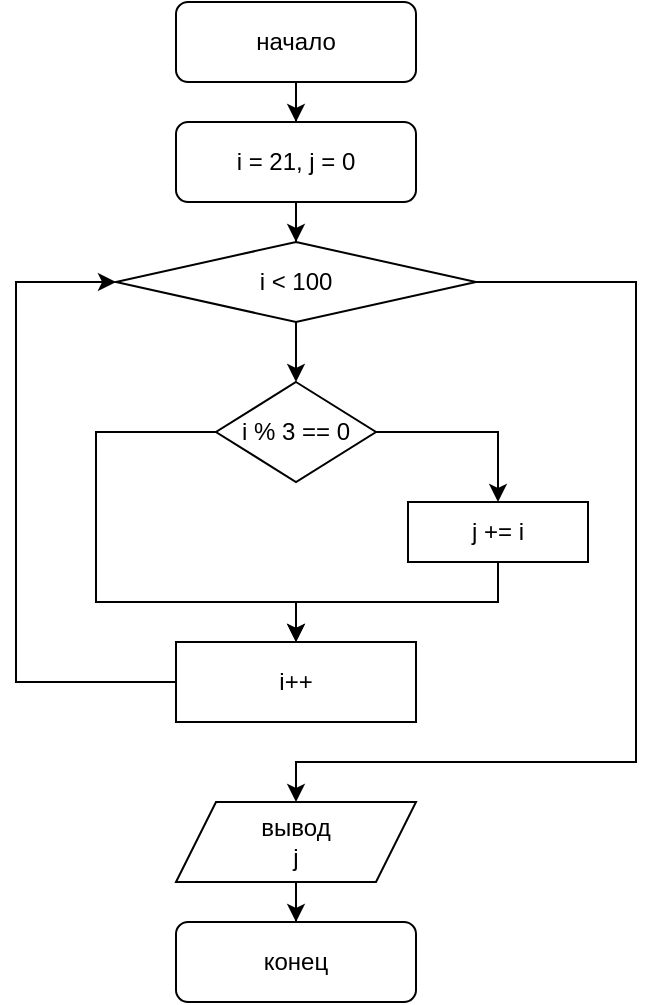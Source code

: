 <mxfile version="15.6.2" type="device"><diagram id="C5RBs43oDa-KdzZeNtuy" name="Page-1"><mxGraphModel dx="1422" dy="705" grid="1" gridSize="10" guides="1" tooltips="1" connect="1" arrows="1" fold="1" page="1" pageScale="1" pageWidth="827" pageHeight="1169" math="0" shadow="0"><root><mxCell id="WIyWlLk6GJQsqaUBKTNV-0"/><mxCell id="WIyWlLk6GJQsqaUBKTNV-1" parent="WIyWlLk6GJQsqaUBKTNV-0"/><mxCell id="LFDzWSM2rIjRGI_ZQCSw-3" value="" style="edgeStyle=orthogonalEdgeStyle;rounded=0;orthogonalLoop=1;jettySize=auto;html=1;" edge="1" parent="WIyWlLk6GJQsqaUBKTNV-1" source="WIyWlLk6GJQsqaUBKTNV-3" target="LFDzWSM2rIjRGI_ZQCSw-2"><mxGeometry relative="1" as="geometry"/></mxCell><mxCell id="WIyWlLk6GJQsqaUBKTNV-3" value="начало" style="rounded=1;whiteSpace=wrap;html=1;fontSize=12;glass=0;strokeWidth=1;shadow=0;" parent="WIyWlLk6GJQsqaUBKTNV-1" vertex="1"><mxGeometry x="160" y="60" width="120" height="40" as="geometry"/></mxCell><mxCell id="WIyWlLk6GJQsqaUBKTNV-11" value="конец" style="rounded=1;whiteSpace=wrap;html=1;fontSize=12;glass=0;strokeWidth=1;shadow=0;" parent="WIyWlLk6GJQsqaUBKTNV-1" vertex="1"><mxGeometry x="160" y="520" width="120" height="40" as="geometry"/></mxCell><mxCell id="LFDzWSM2rIjRGI_ZQCSw-9" value="" style="edgeStyle=orthogonalEdgeStyle;rounded=0;orthogonalLoop=1;jettySize=auto;html=1;" edge="1" parent="WIyWlLk6GJQsqaUBKTNV-1" source="LFDzWSM2rIjRGI_ZQCSw-0" target="LFDzWSM2rIjRGI_ZQCSw-8"><mxGeometry relative="1" as="geometry"/></mxCell><mxCell id="LFDzWSM2rIjRGI_ZQCSw-20" value="" style="edgeStyle=orthogonalEdgeStyle;rounded=0;orthogonalLoop=1;jettySize=auto;html=1;entryX=0.5;entryY=0;entryDx=0;entryDy=0;exitX=1;exitY=0.5;exitDx=0;exitDy=0;" edge="1" parent="WIyWlLk6GJQsqaUBKTNV-1" source="LFDzWSM2rIjRGI_ZQCSw-0" target="LFDzWSM2rIjRGI_ZQCSw-19"><mxGeometry relative="1" as="geometry"><mxPoint x="420" y="350" as="targetPoint"/><Array as="points"><mxPoint x="390" y="200"/><mxPoint x="390" y="440"/><mxPoint x="220" y="440"/></Array></mxGeometry></mxCell><mxCell id="LFDzWSM2rIjRGI_ZQCSw-0" value="i &amp;lt; 100" style="rhombus;whiteSpace=wrap;html=1;rounded=0;shadow=0;strokeWidth=1;glass=0;" vertex="1" parent="WIyWlLk6GJQsqaUBKTNV-1"><mxGeometry x="130" y="180" width="180" height="40" as="geometry"/></mxCell><mxCell id="LFDzWSM2rIjRGI_ZQCSw-4" value="" style="edgeStyle=orthogonalEdgeStyle;rounded=0;orthogonalLoop=1;jettySize=auto;html=1;" edge="1" parent="WIyWlLk6GJQsqaUBKTNV-1" source="LFDzWSM2rIjRGI_ZQCSw-2" target="LFDzWSM2rIjRGI_ZQCSw-0"><mxGeometry relative="1" as="geometry"/></mxCell><mxCell id="LFDzWSM2rIjRGI_ZQCSw-2" value="i = 21, j = 0" style="whiteSpace=wrap;html=1;rounded=1;shadow=0;strokeWidth=1;glass=0;" vertex="1" parent="WIyWlLk6GJQsqaUBKTNV-1"><mxGeometry x="160" y="120" width="120" height="40" as="geometry"/></mxCell><mxCell id="LFDzWSM2rIjRGI_ZQCSw-18" style="edgeStyle=orthogonalEdgeStyle;rounded=0;orthogonalLoop=1;jettySize=auto;html=1;exitX=0;exitY=0.5;exitDx=0;exitDy=0;entryX=0;entryY=0.5;entryDx=0;entryDy=0;" edge="1" parent="WIyWlLk6GJQsqaUBKTNV-1" source="LFDzWSM2rIjRGI_ZQCSw-5" target="LFDzWSM2rIjRGI_ZQCSw-0"><mxGeometry relative="1" as="geometry"><Array as="points"><mxPoint x="80" y="400"/><mxPoint x="80" y="200"/></Array></mxGeometry></mxCell><mxCell id="LFDzWSM2rIjRGI_ZQCSw-5" value="i++" style="whiteSpace=wrap;html=1;rounded=0;shadow=0;strokeWidth=1;glass=0;" vertex="1" parent="WIyWlLk6GJQsqaUBKTNV-1"><mxGeometry x="160" y="380" width="120" height="40" as="geometry"/></mxCell><mxCell id="LFDzWSM2rIjRGI_ZQCSw-12" value="" style="edgeStyle=orthogonalEdgeStyle;rounded=0;orthogonalLoop=1;jettySize=auto;html=1;" edge="1" parent="WIyWlLk6GJQsqaUBKTNV-1" source="LFDzWSM2rIjRGI_ZQCSw-8" target="LFDzWSM2rIjRGI_ZQCSw-11"><mxGeometry relative="1" as="geometry"/></mxCell><mxCell id="LFDzWSM2rIjRGI_ZQCSw-15" style="edgeStyle=orthogonalEdgeStyle;rounded=0;orthogonalLoop=1;jettySize=auto;html=1;exitX=0;exitY=0.5;exitDx=0;exitDy=0;entryX=0.5;entryY=0;entryDx=0;entryDy=0;" edge="1" parent="WIyWlLk6GJQsqaUBKTNV-1" source="LFDzWSM2rIjRGI_ZQCSw-8" target="LFDzWSM2rIjRGI_ZQCSw-5"><mxGeometry relative="1" as="geometry"><Array as="points"><mxPoint x="120" y="275"/><mxPoint x="120" y="360"/><mxPoint x="220" y="360"/></Array></mxGeometry></mxCell><mxCell id="LFDzWSM2rIjRGI_ZQCSw-8" value="i % 3 == 0" style="rhombus;whiteSpace=wrap;html=1;rounded=0;shadow=0;strokeWidth=1;glass=0;" vertex="1" parent="WIyWlLk6GJQsqaUBKTNV-1"><mxGeometry x="180" y="250" width="80" height="50" as="geometry"/></mxCell><mxCell id="LFDzWSM2rIjRGI_ZQCSw-16" style="edgeStyle=orthogonalEdgeStyle;rounded=0;orthogonalLoop=1;jettySize=auto;html=1;exitX=0.5;exitY=1;exitDx=0;exitDy=0;entryX=0.5;entryY=0;entryDx=0;entryDy=0;" edge="1" parent="WIyWlLk6GJQsqaUBKTNV-1" source="LFDzWSM2rIjRGI_ZQCSw-11" target="LFDzWSM2rIjRGI_ZQCSw-5"><mxGeometry relative="1" as="geometry"><Array as="points"><mxPoint x="321" y="360"/><mxPoint x="220" y="360"/></Array></mxGeometry></mxCell><mxCell id="LFDzWSM2rIjRGI_ZQCSw-11" value="j += i" style="whiteSpace=wrap;html=1;rounded=0;shadow=0;strokeWidth=1;glass=0;" vertex="1" parent="WIyWlLk6GJQsqaUBKTNV-1"><mxGeometry x="276" y="310" width="90" height="30" as="geometry"/></mxCell><mxCell id="LFDzWSM2rIjRGI_ZQCSw-17" style="edgeStyle=orthogonalEdgeStyle;rounded=0;orthogonalLoop=1;jettySize=auto;html=1;exitX=0.5;exitY=1;exitDx=0;exitDy=0;" edge="1" parent="WIyWlLk6GJQsqaUBKTNV-1" source="LFDzWSM2rIjRGI_ZQCSw-11" target="LFDzWSM2rIjRGI_ZQCSw-11"><mxGeometry relative="1" as="geometry"/></mxCell><mxCell id="LFDzWSM2rIjRGI_ZQCSw-21" value="" style="edgeStyle=orthogonalEdgeStyle;rounded=0;orthogonalLoop=1;jettySize=auto;html=1;" edge="1" parent="WIyWlLk6GJQsqaUBKTNV-1" source="LFDzWSM2rIjRGI_ZQCSw-19" target="WIyWlLk6GJQsqaUBKTNV-11"><mxGeometry relative="1" as="geometry"/></mxCell><mxCell id="LFDzWSM2rIjRGI_ZQCSw-19" value="вывод&lt;br&gt;j" style="shape=parallelogram;perimeter=parallelogramPerimeter;whiteSpace=wrap;html=1;fixedSize=1;rounded=0;shadow=0;strokeWidth=1;glass=0;" vertex="1" parent="WIyWlLk6GJQsqaUBKTNV-1"><mxGeometry x="160" y="460" width="120" height="40" as="geometry"/></mxCell></root></mxGraphModel></diagram></mxfile>